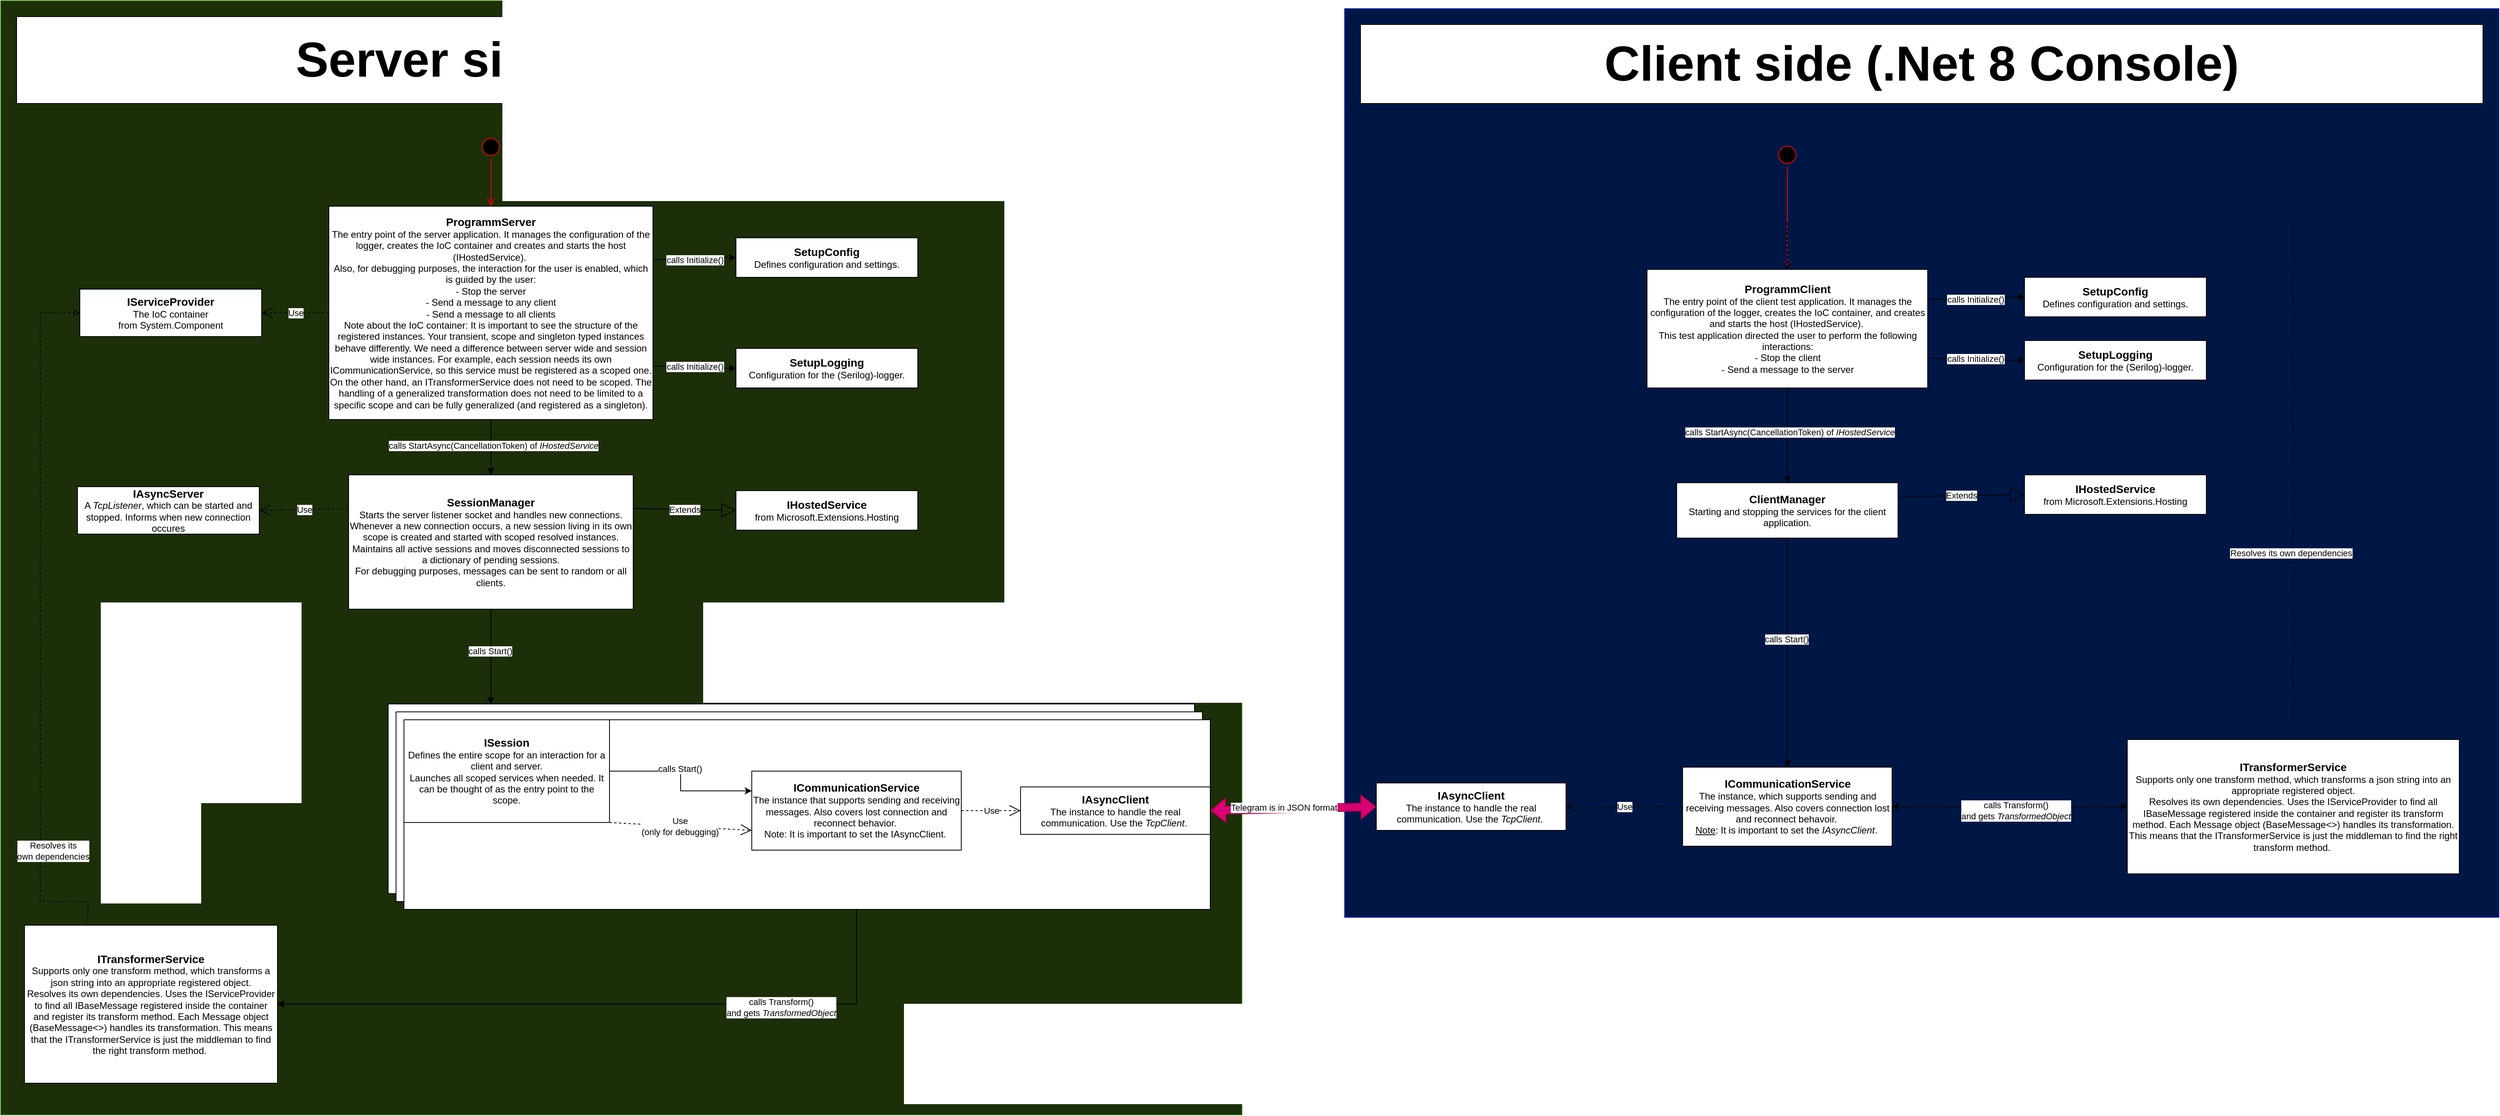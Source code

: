 <mxfile version="23.1.5" type="device">
  <diagram name="Seite-1" id="-Cqx07sXX7hBJCMXHcKV">
    <mxGraphModel dx="3434" dy="2776" grid="1" gridSize="10" guides="1" tooltips="1" connect="1" arrows="1" fold="1" page="1" pageScale="1" pageWidth="827" pageHeight="1169" math="0" shadow="0">
      <root>
        <mxCell id="0" />
        <mxCell id="1" parent="0" />
        <mxCell id="NYHA1kSJsDq-rbWYVhYH-122" value="" style="group" parent="1" vertex="1" connectable="0">
          <mxGeometry x="-760" y="-770" width="1570" height="1410" as="geometry" />
        </mxCell>
        <mxCell id="NYHA1kSJsDq-rbWYVhYH-35" value="" style="rounded=0;whiteSpace=wrap;html=1;fillColor=#1c2f09;fontColor=#ffffff;strokeColor=#2D7600;" parent="NYHA1kSJsDq-rbWYVhYH-122" vertex="1">
          <mxGeometry width="1570" height="1410" as="geometry" />
        </mxCell>
        <mxCell id="NYHA1kSJsDq-rbWYVhYH-1" value="&lt;font style=&quot;font-size: 14px;&quot;&gt;&lt;b&gt;ProgrammServer&lt;/b&gt;&lt;/font&gt;&lt;br&gt;&lt;div&gt;The entry point of the server application. It manages the configuration of the logger, creates the IoC container and creates and starts the host (IHostedService).&amp;nbsp;&lt;/div&gt;&lt;div&gt;Also, for debugging purposes, the interaction for the user is enabled, which is guided by the user:&lt;/div&gt;&lt;div&gt;- Stop the server&lt;/div&gt;&lt;div&gt;- Send a message to any client&lt;/div&gt;&lt;div&gt;- Send a message to all clients&lt;/div&gt;&lt;div&gt;Note about the IoC container: It is important to see the structure of the registered instances. Your transient, scope and singleton typed instances behave differently. We need a difference between server wide and session wide instances. For example, each session needs its own ICommunicationService, so this service must be registered as a scoped one. On the other hand, an ITransformerService does not need to be scoped. The handling of a generalized transformation does not need to be limited to a specific scope and can be fully generalized (and registered as a singleton).&lt;/div&gt;" style="rounded=0;whiteSpace=wrap;html=1;" parent="NYHA1kSJsDq-rbWYVhYH-122" vertex="1">
          <mxGeometry x="415" y="260" width="410" height="270" as="geometry" />
        </mxCell>
        <mxCell id="NYHA1kSJsDq-rbWYVhYH-3" value="&lt;font style=&quot;font-size: 14px;&quot;&gt;&lt;b&gt;SessionManager&lt;/b&gt;&lt;/font&gt;&lt;div&gt;&lt;div&gt;Starts the server listener socket and handles new connections. Whenever a new connection occurs, a new session living in its own scope is created and started with scoped resolved instances.&lt;/div&gt;&lt;div&gt;Maintains all active sessions and moves disconnected sessions to a dictionary of pending sessions.&lt;/div&gt;&lt;div&gt;For debugging purposes, messages can be sent to random or all clients.&lt;/div&gt;&lt;/div&gt;" style="rounded=0;whiteSpace=wrap;html=1;" parent="NYHA1kSJsDq-rbWYVhYH-122" vertex="1">
          <mxGeometry x="440" y="600" width="360" height="170" as="geometry" />
        </mxCell>
        <mxCell id="NYHA1kSJsDq-rbWYVhYH-13" style="edgeStyle=orthogonalEdgeStyle;rounded=0;orthogonalLoop=1;jettySize=auto;html=1;exitX=0.5;exitY=1;exitDx=0;exitDy=0;entryX=0.5;entryY=0;entryDx=0;entryDy=0;" parent="NYHA1kSJsDq-rbWYVhYH-122" source="NYHA1kSJsDq-rbWYVhYH-1" target="NYHA1kSJsDq-rbWYVhYH-3" edge="1">
          <mxGeometry relative="1" as="geometry" />
        </mxCell>
        <mxCell id="NYHA1kSJsDq-rbWYVhYH-14" value="calls StartAsync(CancellationToken) of &lt;i&gt;IHostedService&lt;/i&gt;" style="edgeLabel;html=1;align=center;verticalAlign=middle;resizable=0;points=[];" parent="NYHA1kSJsDq-rbWYVhYH-13" vertex="1" connectable="0">
          <mxGeometry x="-0.064" y="3" relative="1" as="geometry">
            <mxPoint as="offset" />
          </mxGeometry>
        </mxCell>
        <mxCell id="NYHA1kSJsDq-rbWYVhYH-5" value="&lt;font style=&quot;font-size: 14px;&quot;&gt;&lt;b&gt;SetupLogging&lt;/b&gt;&lt;/font&gt;&lt;br&gt;Configuration for the (Serilog)-logger." style="rounded=0;whiteSpace=wrap;html=1;" parent="NYHA1kSJsDq-rbWYVhYH-122" vertex="1">
          <mxGeometry x="930" y="440" width="230" height="50" as="geometry" />
        </mxCell>
        <mxCell id="NYHA1kSJsDq-rbWYVhYH-8" style="edgeStyle=orthogonalEdgeStyle;rounded=0;orthogonalLoop=1;jettySize=auto;html=1;exitX=1;exitY=0.75;exitDx=0;exitDy=0;entryX=0;entryY=0.5;entryDx=0;entryDy=0;" parent="NYHA1kSJsDq-rbWYVhYH-122" source="NYHA1kSJsDq-rbWYVhYH-1" target="NYHA1kSJsDq-rbWYVhYH-5" edge="1">
          <mxGeometry relative="1" as="geometry" />
        </mxCell>
        <mxCell id="NYHA1kSJsDq-rbWYVhYH-9" value="calls Initialize()" style="edgeLabel;html=1;align=center;verticalAlign=middle;resizable=0;points=[];" parent="NYHA1kSJsDq-rbWYVhYH-8" vertex="1" connectable="0">
          <mxGeometry x="-0.2" relative="1" as="geometry">
            <mxPoint x="10" as="offset" />
          </mxGeometry>
        </mxCell>
        <mxCell id="NYHA1kSJsDq-rbWYVhYH-6" value="&lt;font style=&quot;font-size: 14px;&quot;&gt;&lt;b&gt;SetupConfig&lt;/b&gt;&lt;/font&gt;&lt;br&gt;Defines configuration and settings." style="rounded=0;whiteSpace=wrap;html=1;" parent="NYHA1kSJsDq-rbWYVhYH-122" vertex="1">
          <mxGeometry x="930" y="300" width="230" height="50" as="geometry" />
        </mxCell>
        <mxCell id="NYHA1kSJsDq-rbWYVhYH-7" style="edgeStyle=orthogonalEdgeStyle;rounded=0;orthogonalLoop=1;jettySize=auto;html=1;exitX=1;exitY=0.25;exitDx=0;exitDy=0;entryX=0;entryY=0.5;entryDx=0;entryDy=0;" parent="NYHA1kSJsDq-rbWYVhYH-122" source="NYHA1kSJsDq-rbWYVhYH-1" target="NYHA1kSJsDq-rbWYVhYH-6" edge="1">
          <mxGeometry relative="1" as="geometry" />
        </mxCell>
        <mxCell id="NYHA1kSJsDq-rbWYVhYH-12" value="calls Initialize()" style="edgeLabel;html=1;align=center;verticalAlign=middle;resizable=0;points=[];" parent="NYHA1kSJsDq-rbWYVhYH-7" vertex="1" connectable="0">
          <mxGeometry x="-0.216" y="1" relative="1" as="geometry">
            <mxPoint x="11" y="1" as="offset" />
          </mxGeometry>
        </mxCell>
        <mxCell id="NYHA1kSJsDq-rbWYVhYH-15" value="&lt;font style=&quot;font-size: 14px;&quot;&gt;&lt;b&gt;IHostedService&lt;/b&gt;&lt;/font&gt;&lt;div&gt;from&amp;nbsp;Microsoft.Extensions.Hosting&lt;/div&gt;" style="rounded=0;whiteSpace=wrap;html=1;" parent="NYHA1kSJsDq-rbWYVhYH-122" vertex="1">
          <mxGeometry x="930" y="620" width="230" height="50" as="geometry" />
        </mxCell>
        <mxCell id="NYHA1kSJsDq-rbWYVhYH-16" value="Extends" style="endArrow=block;endSize=16;endFill=0;html=1;rounded=0;entryX=0;entryY=0.5;entryDx=0;entryDy=0;exitX=1;exitY=0.25;exitDx=0;exitDy=0;" parent="NYHA1kSJsDq-rbWYVhYH-122" source="NYHA1kSJsDq-rbWYVhYH-3" target="NYHA1kSJsDq-rbWYVhYH-15" edge="1">
          <mxGeometry width="160" relative="1" as="geometry">
            <mxPoint x="650" y="740" as="sourcePoint" />
            <mxPoint x="810" y="740" as="targetPoint" />
          </mxGeometry>
        </mxCell>
        <mxCell id="NYHA1kSJsDq-rbWYVhYH-17" value="" style="ellipse;html=1;shape=startState;fillColor=#000000;strokeColor=#ff0000;" parent="NYHA1kSJsDq-rbWYVhYH-122" vertex="1">
          <mxGeometry x="605" y="170" width="30" height="30" as="geometry" />
        </mxCell>
        <mxCell id="NYHA1kSJsDq-rbWYVhYH-18" value="" style="edgeStyle=orthogonalEdgeStyle;html=1;verticalAlign=bottom;endArrow=open;endSize=8;strokeColor=#ff0000;rounded=0;entryX=0.5;entryY=0;entryDx=0;entryDy=0;" parent="NYHA1kSJsDq-rbWYVhYH-122" source="NYHA1kSJsDq-rbWYVhYH-17" target="NYHA1kSJsDq-rbWYVhYH-1" edge="1">
          <mxGeometry relative="1" as="geometry">
            <mxPoint x="625" y="260" as="targetPoint" />
          </mxGeometry>
        </mxCell>
        <mxCell id="NYHA1kSJsDq-rbWYVhYH-19" value="&lt;span style=&quot;background-color: initial;&quot;&gt;&lt;span style=&quot;font-size: 14px;&quot;&gt;&lt;b&gt;IAsyncServer&lt;br&gt;&lt;/b&gt;&lt;/span&gt;A &lt;i&gt;TcpListener&lt;/i&gt;, which can be started and stopped. Informs when new connection occures&lt;/span&gt;" style="rounded=0;whiteSpace=wrap;html=1;" parent="NYHA1kSJsDq-rbWYVhYH-122" vertex="1">
          <mxGeometry x="97" y="615" width="230" height="60" as="geometry" />
        </mxCell>
        <mxCell id="NYHA1kSJsDq-rbWYVhYH-20" value="Use" style="endArrow=open;endSize=12;dashed=1;html=1;rounded=0;entryX=1;entryY=0.5;entryDx=0;entryDy=0;exitX=0;exitY=0.25;exitDx=0;exitDy=0;" parent="NYHA1kSJsDq-rbWYVhYH-122" source="NYHA1kSJsDq-rbWYVhYH-3" target="NYHA1kSJsDq-rbWYVhYH-19" edge="1">
          <mxGeometry width="160" relative="1" as="geometry">
            <mxPoint x="540" y="750" as="sourcePoint" />
            <mxPoint x="700" y="750" as="targetPoint" />
          </mxGeometry>
        </mxCell>
        <mxCell id="NYHA1kSJsDq-rbWYVhYH-22" style="edgeStyle=orthogonalEdgeStyle;rounded=0;orthogonalLoop=1;jettySize=auto;html=1;exitX=0.5;exitY=1;exitDx=0;exitDy=0;entryX=0.5;entryY=0;entryDx=0;entryDy=0;" parent="NYHA1kSJsDq-rbWYVhYH-122" source="NYHA1kSJsDq-rbWYVhYH-3" edge="1">
          <mxGeometry relative="1" as="geometry">
            <mxPoint x="620" y="890" as="targetPoint" />
          </mxGeometry>
        </mxCell>
        <mxCell id="NYHA1kSJsDq-rbWYVhYH-23" value="calls Start()" style="edgeLabel;html=1;align=center;verticalAlign=middle;resizable=0;points=[];" parent="NYHA1kSJsDq-rbWYVhYH-22" vertex="1" connectable="0">
          <mxGeometry x="-0.121" y="-1" relative="1" as="geometry">
            <mxPoint as="offset" />
          </mxGeometry>
        </mxCell>
        <mxCell id="NYHA1kSJsDq-rbWYVhYH-36" value="&lt;font style=&quot;font-size: 62px;&quot;&gt;&lt;b&gt;Server side (.Net 8 Console)&lt;/b&gt;&lt;/font&gt;" style="rounded=0;whiteSpace=wrap;html=1;" parent="NYHA1kSJsDq-rbWYVhYH-122" vertex="1">
          <mxGeometry x="20" y="20" width="1530" height="110" as="geometry" />
        </mxCell>
        <mxCell id="NYHA1kSJsDq-rbWYVhYH-76" value="&lt;font style=&quot;font-size: 14px;&quot;&gt;&lt;b&gt;ITransformerService&lt;/b&gt;&lt;/font&gt;&lt;div&gt;&lt;div&gt;Supports only one transform method, which transforms a json string into an appropriate registered object.&lt;/div&gt;&lt;div&gt;Resolves its own dependencies. Uses the IServiceProvider to find all IBaseMessage registered inside the container and register its transform method. Each Message object (BaseMessage&amp;lt;&amp;gt;) handles its transformation. This means that the ITransformerService is just the middleman to find the right transform method.&amp;nbsp;&lt;/div&gt;&lt;/div&gt;" style="rounded=0;whiteSpace=wrap;html=1;" parent="NYHA1kSJsDq-rbWYVhYH-122" vertex="1">
          <mxGeometry x="30" y="1170" width="320" height="200" as="geometry" />
        </mxCell>
        <mxCell id="NYHA1kSJsDq-rbWYVhYH-79" style="edgeStyle=orthogonalEdgeStyle;rounded=0;orthogonalLoop=1;jettySize=auto;html=1;exitX=0.5;exitY=1;exitDx=0;exitDy=0;entryX=1;entryY=0.5;entryDx=0;entryDy=0;startArrow=classic;startFill=1;" parent="NYHA1kSJsDq-rbWYVhYH-122" source="NYHA1kSJsDq-rbWYVhYH-114" target="NYHA1kSJsDq-rbWYVhYH-76" edge="1">
          <mxGeometry relative="1" as="geometry" />
        </mxCell>
        <mxCell id="NYHA1kSJsDq-rbWYVhYH-80" value="calls Transform()&lt;br&gt;and gets &lt;i&gt;TransformedObject&lt;/i&gt;" style="edgeLabel;html=1;align=center;verticalAlign=middle;resizable=0;points=[];" parent="NYHA1kSJsDq-rbWYVhYH-79" vertex="1" connectable="0">
          <mxGeometry x="-0.372" y="4" relative="1" as="geometry">
            <mxPoint as="offset" />
          </mxGeometry>
        </mxCell>
        <mxCell id="NYHA1kSJsDq-rbWYVhYH-81" value="&lt;span style=&quot;background-color: initial;&quot;&gt;&lt;span style=&quot;font-size: 14px;&quot;&gt;&lt;b&gt;IServiceProvider&lt;br&gt;&lt;/b&gt;&lt;/span&gt;The IoC container&lt;br&gt;from System.Component&lt;br&gt;&lt;/span&gt;" style="rounded=0;whiteSpace=wrap;html=1;" parent="NYHA1kSJsDq-rbWYVhYH-122" vertex="1">
          <mxGeometry x="100" y="365" width="230" height="60" as="geometry" />
        </mxCell>
        <mxCell id="NYHA1kSJsDq-rbWYVhYH-83" style="edgeStyle=orthogonalEdgeStyle;rounded=0;orthogonalLoop=1;jettySize=auto;html=1;entryX=0;entryY=0.5;entryDx=0;entryDy=0;dashed=1;endArrow=open;endFill=0;exitX=0.25;exitY=0;exitDx=0;exitDy=0;" parent="NYHA1kSJsDq-rbWYVhYH-122" source="NYHA1kSJsDq-rbWYVhYH-76" target="NYHA1kSJsDq-rbWYVhYH-81" edge="1">
          <mxGeometry relative="1" as="geometry">
            <mxPoint x="-70" y="1140" as="sourcePoint" />
            <mxPoint x="-80" y="400" as="targetPoint" />
            <Array as="points">
              <mxPoint x="110" y="1140" />
              <mxPoint x="50" y="1140" />
              <mxPoint x="50" y="395" />
            </Array>
          </mxGeometry>
        </mxCell>
        <mxCell id="NYHA1kSJsDq-rbWYVhYH-84" value="Resolves its &lt;br&gt;own dependencies" style="edgeLabel;html=1;align=center;verticalAlign=middle;resizable=0;points=[];" parent="NYHA1kSJsDq-rbWYVhYH-83" vertex="1" connectable="0">
          <mxGeometry x="-0.652" y="3" relative="1" as="geometry">
            <mxPoint x="19" as="offset" />
          </mxGeometry>
        </mxCell>
        <mxCell id="NYHA1kSJsDq-rbWYVhYH-82" value="Use" style="endArrow=open;endSize=12;dashed=1;html=1;rounded=0;entryX=1;entryY=0.5;entryDx=0;entryDy=0;exitX=0;exitY=0.5;exitDx=0;exitDy=0;" parent="NYHA1kSJsDq-rbWYVhYH-122" source="NYHA1kSJsDq-rbWYVhYH-1" target="NYHA1kSJsDq-rbWYVhYH-81" edge="1">
          <mxGeometry width="160" relative="1" as="geometry">
            <mxPoint x="450" y="655" as="sourcePoint" />
            <mxPoint x="340" y="655" as="targetPoint" />
          </mxGeometry>
        </mxCell>
        <mxCell id="NYHA1kSJsDq-rbWYVhYH-121" value="" style="group" parent="NYHA1kSJsDq-rbWYVhYH-122" vertex="1" connectable="0">
          <mxGeometry x="490" y="890" width="1040" height="260" as="geometry" />
        </mxCell>
        <mxCell id="NYHA1kSJsDq-rbWYVhYH-102" value="" style="group" parent="NYHA1kSJsDq-rbWYVhYH-121" vertex="1" connectable="0">
          <mxGeometry width="1020" height="240" as="geometry" />
        </mxCell>
        <mxCell id="NYHA1kSJsDq-rbWYVhYH-101" value="" style="rounded=0;whiteSpace=wrap;html=1;" parent="NYHA1kSJsDq-rbWYVhYH-102" vertex="1">
          <mxGeometry width="1020" height="240" as="geometry" />
        </mxCell>
        <mxCell id="NYHA1kSJsDq-rbWYVhYH-68" value="&lt;font style=&quot;font-size: 14px;&quot;&gt;&lt;b&gt;ICommunicationService&lt;/b&gt;&lt;/font&gt;&lt;div&gt;The instance, which supports sending and receiving messages. Also covers connection lost and reconnect behavoir.&amp;nbsp;&lt;br&gt;&lt;u&gt;Note&lt;/u&gt;: It is important to set the &lt;i&gt;IAsyncClient&lt;/i&gt;.&amp;nbsp;&lt;/div&gt;" style="rounded=0;whiteSpace=wrap;html=1;" parent="NYHA1kSJsDq-rbWYVhYH-102" vertex="1">
          <mxGeometry x="440" y="65" width="265" height="100" as="geometry" />
        </mxCell>
        <mxCell id="NYHA1kSJsDq-rbWYVhYH-72" style="edgeStyle=orthogonalEdgeStyle;rounded=0;orthogonalLoop=1;jettySize=auto;html=1;exitX=1;exitY=0.5;exitDx=0;exitDy=0;entryX=0;entryY=0.25;entryDx=0;entryDy=0;" parent="NYHA1kSJsDq-rbWYVhYH-102" target="NYHA1kSJsDq-rbWYVhYH-68" edge="1">
          <mxGeometry relative="1" as="geometry">
            <mxPoint x="260" y="65" as="sourcePoint" />
          </mxGeometry>
        </mxCell>
        <mxCell id="NYHA1kSJsDq-rbWYVhYH-73" value="calls Start()" style="edgeLabel;html=1;align=center;verticalAlign=middle;resizable=0;points=[];" parent="NYHA1kSJsDq-rbWYVhYH-72" vertex="1" connectable="0">
          <mxGeometry x="-0.13" y="-2" relative="1" as="geometry">
            <mxPoint y="-5" as="offset" />
          </mxGeometry>
        </mxCell>
        <mxCell id="NYHA1kSJsDq-rbWYVhYH-74" value="Use &lt;br&gt;(only for debugging)" style="endArrow=open;endSize=12;dashed=1;html=1;rounded=0;exitX=1;exitY=1;exitDx=0;exitDy=0;entryX=0;entryY=0.75;entryDx=0;entryDy=0;" parent="NYHA1kSJsDq-rbWYVhYH-102" target="NYHA1kSJsDq-rbWYVhYH-68" edge="1">
          <mxGeometry x="-0.006" width="160" relative="1" as="geometry">
            <mxPoint x="260" y="130" as="sourcePoint" />
            <mxPoint x="530" y="70" as="targetPoint" />
            <mxPoint as="offset" />
          </mxGeometry>
        </mxCell>
        <mxCell id="NYHA1kSJsDq-rbWYVhYH-85" value="&lt;font style=&quot;font-size: 14px;&quot;&gt;&lt;b&gt;IAsyncClient&lt;/b&gt;&lt;/font&gt;&lt;div&gt;The instance to handle the real communication. Use the &lt;i&gt;TcpClient&lt;/i&gt;.&amp;nbsp;&lt;/div&gt;" style="rounded=0;whiteSpace=wrap;html=1;" parent="NYHA1kSJsDq-rbWYVhYH-102" vertex="1">
          <mxGeometry x="780" y="85" width="240" height="60" as="geometry" />
        </mxCell>
        <mxCell id="NYHA1kSJsDq-rbWYVhYH-86" value="Use" style="endArrow=open;endSize=12;dashed=1;html=1;rounded=0;entryX=0;entryY=0.5;entryDx=0;entryDy=0;exitX=1;exitY=0.5;exitDx=0;exitDy=0;" parent="NYHA1kSJsDq-rbWYVhYH-102" source="NYHA1kSJsDq-rbWYVhYH-68" target="NYHA1kSJsDq-rbWYVhYH-85" edge="1">
          <mxGeometry width="160" relative="1" as="geometry">
            <mxPoint x="570" y="170" as="sourcePoint" />
            <mxPoint x="730" y="170" as="targetPoint" />
          </mxGeometry>
        </mxCell>
        <mxCell id="NYHA1kSJsDq-rbWYVhYH-103" value="" style="group" parent="NYHA1kSJsDq-rbWYVhYH-121" vertex="1" connectable="0">
          <mxGeometry x="10" y="10" width="1020" height="240" as="geometry" />
        </mxCell>
        <mxCell id="NYHA1kSJsDq-rbWYVhYH-104" value="" style="rounded=0;whiteSpace=wrap;html=1;" parent="NYHA1kSJsDq-rbWYVhYH-103" vertex="1">
          <mxGeometry width="1020" height="240" as="geometry" />
        </mxCell>
        <mxCell id="NYHA1kSJsDq-rbWYVhYH-105" value="&lt;font style=&quot;font-size: 14px;&quot;&gt;&lt;b&gt;ICommunicationService&lt;/b&gt;&lt;/font&gt;&lt;div&gt;The instance, which supports sending and receiving messages. Also covers connection lost and reconnect behavoir.&amp;nbsp;&lt;br&gt;&lt;u&gt;Note&lt;/u&gt;: It is important to set the &lt;i&gt;IAsyncClient&lt;/i&gt;.&amp;nbsp;&lt;/div&gt;" style="rounded=0;whiteSpace=wrap;html=1;" parent="NYHA1kSJsDq-rbWYVhYH-103" vertex="1">
          <mxGeometry x="440" y="65" width="265" height="100" as="geometry" />
        </mxCell>
        <mxCell id="NYHA1kSJsDq-rbWYVhYH-106" style="edgeStyle=orthogonalEdgeStyle;rounded=0;orthogonalLoop=1;jettySize=auto;html=1;exitX=1;exitY=0.5;exitDx=0;exitDy=0;entryX=0;entryY=0.25;entryDx=0;entryDy=0;" parent="NYHA1kSJsDq-rbWYVhYH-103" target="NYHA1kSJsDq-rbWYVhYH-105" edge="1">
          <mxGeometry relative="1" as="geometry">
            <mxPoint x="260" y="65" as="sourcePoint" />
          </mxGeometry>
        </mxCell>
        <mxCell id="NYHA1kSJsDq-rbWYVhYH-107" value="calls Start()" style="edgeLabel;html=1;align=center;verticalAlign=middle;resizable=0;points=[];" parent="NYHA1kSJsDq-rbWYVhYH-106" vertex="1" connectable="0">
          <mxGeometry x="-0.13" y="-2" relative="1" as="geometry">
            <mxPoint y="-5" as="offset" />
          </mxGeometry>
        </mxCell>
        <mxCell id="NYHA1kSJsDq-rbWYVhYH-108" value="Use &lt;br&gt;(only for debugging)" style="endArrow=open;endSize=12;dashed=1;html=1;rounded=0;exitX=1;exitY=1;exitDx=0;exitDy=0;entryX=0;entryY=0.75;entryDx=0;entryDy=0;" parent="NYHA1kSJsDq-rbWYVhYH-103" target="NYHA1kSJsDq-rbWYVhYH-105" edge="1">
          <mxGeometry x="-0.006" width="160" relative="1" as="geometry">
            <mxPoint x="260" y="130" as="sourcePoint" />
            <mxPoint x="530" y="70" as="targetPoint" />
            <mxPoint as="offset" />
          </mxGeometry>
        </mxCell>
        <mxCell id="NYHA1kSJsDq-rbWYVhYH-109" value="&lt;font style=&quot;font-size: 14px;&quot;&gt;&lt;b&gt;IAsyncClient&lt;/b&gt;&lt;/font&gt;&lt;div&gt;The instance to handle the real communication. Use the &lt;i&gt;TcpClient&lt;/i&gt;.&amp;nbsp;&lt;/div&gt;" style="rounded=0;whiteSpace=wrap;html=1;" parent="NYHA1kSJsDq-rbWYVhYH-103" vertex="1">
          <mxGeometry x="780" y="85" width="240" height="60" as="geometry" />
        </mxCell>
        <mxCell id="NYHA1kSJsDq-rbWYVhYH-110" value="Use" style="endArrow=open;endSize=12;dashed=1;html=1;rounded=0;entryX=0;entryY=0.5;entryDx=0;entryDy=0;exitX=1;exitY=0.5;exitDx=0;exitDy=0;" parent="NYHA1kSJsDq-rbWYVhYH-103" source="NYHA1kSJsDq-rbWYVhYH-105" target="NYHA1kSJsDq-rbWYVhYH-109" edge="1">
          <mxGeometry width="160" relative="1" as="geometry">
            <mxPoint x="570" y="170" as="sourcePoint" />
            <mxPoint x="730" y="170" as="targetPoint" />
          </mxGeometry>
        </mxCell>
        <mxCell id="NYHA1kSJsDq-rbWYVhYH-112" value="" style="group" parent="NYHA1kSJsDq-rbWYVhYH-121" vertex="1" connectable="0">
          <mxGeometry x="20" y="20" width="1020" height="240" as="geometry" />
        </mxCell>
        <mxCell id="NYHA1kSJsDq-rbWYVhYH-113" value="" style="rounded=0;whiteSpace=wrap;html=1;" parent="NYHA1kSJsDq-rbWYVhYH-112" vertex="1">
          <mxGeometry width="1020" height="240" as="geometry" />
        </mxCell>
        <mxCell id="NYHA1kSJsDq-rbWYVhYH-114" value="&lt;font style=&quot;font-size: 14px;&quot;&gt;&lt;b&gt;ICommunicationService&lt;/b&gt;&lt;/font&gt;&lt;div&gt;The instance that supports sending and receiving messages. Also covers lost connection and reconnect behavior.&amp;nbsp;&lt;/div&gt;&lt;div&gt;Note: It is important to set the IAsyncClient.&amp;nbsp;&lt;/div&gt;" style="rounded=0;whiteSpace=wrap;html=1;" parent="NYHA1kSJsDq-rbWYVhYH-112" vertex="1">
          <mxGeometry x="440" y="65" width="265" height="100" as="geometry" />
        </mxCell>
        <mxCell id="NYHA1kSJsDq-rbWYVhYH-115" style="edgeStyle=orthogonalEdgeStyle;rounded=0;orthogonalLoop=1;jettySize=auto;html=1;exitX=1;exitY=0.5;exitDx=0;exitDy=0;entryX=0;entryY=0.25;entryDx=0;entryDy=0;" parent="NYHA1kSJsDq-rbWYVhYH-112" source="NYHA1kSJsDq-rbWYVhYH-120" target="NYHA1kSJsDq-rbWYVhYH-114" edge="1">
          <mxGeometry relative="1" as="geometry" />
        </mxCell>
        <mxCell id="NYHA1kSJsDq-rbWYVhYH-116" value="calls Start()" style="edgeLabel;html=1;align=center;verticalAlign=middle;resizable=0;points=[];" parent="NYHA1kSJsDq-rbWYVhYH-115" vertex="1" connectable="0">
          <mxGeometry x="-0.13" y="-2" relative="1" as="geometry">
            <mxPoint y="-5" as="offset" />
          </mxGeometry>
        </mxCell>
        <mxCell id="NYHA1kSJsDq-rbWYVhYH-117" value="Use &lt;br&gt;(only for debugging)" style="endArrow=open;endSize=12;dashed=1;html=1;rounded=0;exitX=1;exitY=1;exitDx=0;exitDy=0;entryX=0;entryY=0.75;entryDx=0;entryDy=0;" parent="NYHA1kSJsDq-rbWYVhYH-112" source="NYHA1kSJsDq-rbWYVhYH-120" target="NYHA1kSJsDq-rbWYVhYH-114" edge="1">
          <mxGeometry x="-0.006" width="160" relative="1" as="geometry">
            <mxPoint x="370" y="70" as="sourcePoint" />
            <mxPoint x="530" y="70" as="targetPoint" />
            <mxPoint as="offset" />
          </mxGeometry>
        </mxCell>
        <mxCell id="NYHA1kSJsDq-rbWYVhYH-118" value="&lt;font style=&quot;font-size: 14px;&quot;&gt;&lt;b&gt;IAsyncClient&lt;/b&gt;&lt;/font&gt;&lt;div&gt;The instance to handle the real communication. Use the &lt;i&gt;TcpClient&lt;/i&gt;.&amp;nbsp;&lt;/div&gt;" style="rounded=0;whiteSpace=wrap;html=1;" parent="NYHA1kSJsDq-rbWYVhYH-112" vertex="1">
          <mxGeometry x="780" y="85" width="240" height="60" as="geometry" />
        </mxCell>
        <mxCell id="NYHA1kSJsDq-rbWYVhYH-119" value="Use" style="endArrow=open;endSize=12;dashed=1;html=1;rounded=0;entryX=0;entryY=0.5;entryDx=0;entryDy=0;exitX=1;exitY=0.5;exitDx=0;exitDy=0;" parent="NYHA1kSJsDq-rbWYVhYH-112" source="NYHA1kSJsDq-rbWYVhYH-114" target="NYHA1kSJsDq-rbWYVhYH-118" edge="1">
          <mxGeometry width="160" relative="1" as="geometry">
            <mxPoint x="570" y="170" as="sourcePoint" />
            <mxPoint x="730" y="170" as="targetPoint" />
          </mxGeometry>
        </mxCell>
        <mxCell id="NYHA1kSJsDq-rbWYVhYH-120" value="&lt;span style=&quot;background-color: initial;&quot;&gt;&lt;span style=&quot;font-size: 14px;&quot;&gt;&lt;b&gt;ISession&lt;br&gt;&lt;/b&gt;&lt;/span&gt;&lt;div&gt;Defines the entire scope for an interaction for a client and server.&lt;/div&gt;&lt;div&gt;Launches all scoped services when needed. It can be thought of as the entry point to the scope.&lt;/div&gt;&lt;/span&gt;" style="rounded=0;whiteSpace=wrap;html=1;" parent="NYHA1kSJsDq-rbWYVhYH-112" vertex="1">
          <mxGeometry width="260" height="130" as="geometry" />
        </mxCell>
        <mxCell id="NYHA1kSJsDq-rbWYVhYH-123" value="" style="group" parent="1" vertex="1" connectable="0">
          <mxGeometry x="940" y="-760" width="1460" height="1150" as="geometry" />
        </mxCell>
        <mxCell id="NYHA1kSJsDq-rbWYVhYH-39" value="" style="rounded=0;whiteSpace=wrap;html=1;fillColor=#001745;fontColor=#ffffff;strokeColor=#001DBC;" parent="NYHA1kSJsDq-rbWYVhYH-123" vertex="1">
          <mxGeometry width="1460" height="1150" as="geometry" />
        </mxCell>
        <mxCell id="NYHA1kSJsDq-rbWYVhYH-40" value="&lt;font style=&quot;font-size: 14px;&quot;&gt;&lt;b&gt;ProgrammClient&lt;/b&gt;&lt;/font&gt;&lt;br&gt;&lt;div&gt;The entry point of the client test application. It manages the configuration of the logger, creates the IoC container, and creates and starts the host (IHostedService).&amp;nbsp;&lt;/div&gt;&lt;div&gt;This test application directed the user to perform the following interactions:&lt;/div&gt;&lt;div&gt;- Stop the client&lt;/div&gt;&lt;div&gt;- Send a message to the server&lt;/div&gt;" style="rounded=0;whiteSpace=wrap;html=1;" parent="NYHA1kSJsDq-rbWYVhYH-123" vertex="1">
          <mxGeometry x="382.5" y="330" width="355" height="150" as="geometry" />
        </mxCell>
        <mxCell id="NYHA1kSJsDq-rbWYVhYH-41" value="&lt;font style=&quot;font-size: 14px;&quot;&gt;&lt;b&gt;ClientManager&lt;/b&gt;&lt;/font&gt;&lt;div&gt;Starting and stopping the services for the client application.&lt;/div&gt;" style="rounded=0;whiteSpace=wrap;html=1;" parent="NYHA1kSJsDq-rbWYVhYH-123" vertex="1">
          <mxGeometry x="420" y="600" width="280" height="70" as="geometry" />
        </mxCell>
        <mxCell id="NYHA1kSJsDq-rbWYVhYH-42" style="edgeStyle=orthogonalEdgeStyle;rounded=0;orthogonalLoop=1;jettySize=auto;html=1;exitX=0.5;exitY=1;exitDx=0;exitDy=0;entryX=0.5;entryY=0;entryDx=0;entryDy=0;" parent="NYHA1kSJsDq-rbWYVhYH-123" source="NYHA1kSJsDq-rbWYVhYH-40" target="NYHA1kSJsDq-rbWYVhYH-41" edge="1">
          <mxGeometry relative="1" as="geometry" />
        </mxCell>
        <mxCell id="NYHA1kSJsDq-rbWYVhYH-43" value="calls StartAsync(CancellationToken) of &lt;i&gt;IHostedService&lt;/i&gt;" style="edgeLabel;html=1;align=center;verticalAlign=middle;resizable=0;points=[];" parent="NYHA1kSJsDq-rbWYVhYH-42" vertex="1" connectable="0">
          <mxGeometry x="-0.064" y="3" relative="1" as="geometry">
            <mxPoint as="offset" />
          </mxGeometry>
        </mxCell>
        <mxCell id="NYHA1kSJsDq-rbWYVhYH-44" value="&lt;font style=&quot;font-size: 14px;&quot;&gt;&lt;b&gt;SetupLogging&lt;/b&gt;&lt;/font&gt;&lt;br&gt;Configuration for the (Serilog)-logger." style="rounded=0;whiteSpace=wrap;html=1;" parent="NYHA1kSJsDq-rbWYVhYH-123" vertex="1">
          <mxGeometry x="860" y="420" width="230" height="50" as="geometry" />
        </mxCell>
        <mxCell id="NYHA1kSJsDq-rbWYVhYH-45" style="edgeStyle=orthogonalEdgeStyle;rounded=0;orthogonalLoop=1;jettySize=auto;html=1;exitX=1;exitY=0.75;exitDx=0;exitDy=0;entryX=0;entryY=0.5;entryDx=0;entryDy=0;" parent="NYHA1kSJsDq-rbWYVhYH-123" source="NYHA1kSJsDq-rbWYVhYH-40" target="NYHA1kSJsDq-rbWYVhYH-44" edge="1">
          <mxGeometry relative="1" as="geometry" />
        </mxCell>
        <mxCell id="NYHA1kSJsDq-rbWYVhYH-46" value="calls Initialize()" style="edgeLabel;html=1;align=center;verticalAlign=middle;resizable=0;points=[];" parent="NYHA1kSJsDq-rbWYVhYH-45" vertex="1" connectable="0">
          <mxGeometry x="-0.2" relative="1" as="geometry">
            <mxPoint x="10" as="offset" />
          </mxGeometry>
        </mxCell>
        <mxCell id="NYHA1kSJsDq-rbWYVhYH-47" value="&lt;font style=&quot;font-size: 14px;&quot;&gt;&lt;b&gt;SetupConfig&lt;/b&gt;&lt;/font&gt;&lt;br&gt;Defines configuration and settings." style="rounded=0;whiteSpace=wrap;html=1;" parent="NYHA1kSJsDq-rbWYVhYH-123" vertex="1">
          <mxGeometry x="860" y="340" width="230" height="50" as="geometry" />
        </mxCell>
        <mxCell id="NYHA1kSJsDq-rbWYVhYH-48" style="edgeStyle=orthogonalEdgeStyle;rounded=0;orthogonalLoop=1;jettySize=auto;html=1;exitX=1;exitY=0.25;exitDx=0;exitDy=0;entryX=0;entryY=0.5;entryDx=0;entryDy=0;" parent="NYHA1kSJsDq-rbWYVhYH-123" source="NYHA1kSJsDq-rbWYVhYH-40" target="NYHA1kSJsDq-rbWYVhYH-47" edge="1">
          <mxGeometry relative="1" as="geometry" />
        </mxCell>
        <mxCell id="NYHA1kSJsDq-rbWYVhYH-49" value="calls Initialize()" style="edgeLabel;html=1;align=center;verticalAlign=middle;resizable=0;points=[];" parent="NYHA1kSJsDq-rbWYVhYH-48" vertex="1" connectable="0">
          <mxGeometry x="-0.216" y="1" relative="1" as="geometry">
            <mxPoint x="11" y="1" as="offset" />
          </mxGeometry>
        </mxCell>
        <mxCell id="NYHA1kSJsDq-rbWYVhYH-50" value="&lt;font style=&quot;font-size: 14px;&quot;&gt;&lt;b&gt;IHostedService&lt;/b&gt;&lt;/font&gt;&lt;div&gt;from&amp;nbsp;Microsoft.Extensions.Hosting&lt;/div&gt;" style="rounded=0;whiteSpace=wrap;html=1;" parent="NYHA1kSJsDq-rbWYVhYH-123" vertex="1">
          <mxGeometry x="860" y="590" width="230" height="50" as="geometry" />
        </mxCell>
        <mxCell id="NYHA1kSJsDq-rbWYVhYH-51" value="Extends" style="endArrow=block;endSize=16;endFill=0;html=1;rounded=0;entryX=0;entryY=0.5;entryDx=0;entryDy=0;exitX=1;exitY=0.25;exitDx=0;exitDy=0;" parent="NYHA1kSJsDq-rbWYVhYH-123" source="NYHA1kSJsDq-rbWYVhYH-41" target="NYHA1kSJsDq-rbWYVhYH-50" edge="1">
          <mxGeometry width="160" relative="1" as="geometry">
            <mxPoint x="590" y="740" as="sourcePoint" />
            <mxPoint x="750" y="740" as="targetPoint" />
          </mxGeometry>
        </mxCell>
        <mxCell id="NYHA1kSJsDq-rbWYVhYH-52" value="" style="ellipse;html=1;shape=startState;fillColor=#000000;strokeColor=#ff0000;" parent="NYHA1kSJsDq-rbWYVhYH-123" vertex="1">
          <mxGeometry x="545" y="170" width="30" height="30" as="geometry" />
        </mxCell>
        <mxCell id="NYHA1kSJsDq-rbWYVhYH-53" value="" style="edgeStyle=orthogonalEdgeStyle;html=1;verticalAlign=bottom;endArrow=open;endSize=8;strokeColor=#ff0000;rounded=0;entryX=0.5;entryY=0;entryDx=0;entryDy=0;" parent="NYHA1kSJsDq-rbWYVhYH-123" source="NYHA1kSJsDq-rbWYVhYH-52" target="NYHA1kSJsDq-rbWYVhYH-40" edge="1">
          <mxGeometry relative="1" as="geometry">
            <mxPoint x="565" y="260" as="targetPoint" />
          </mxGeometry>
        </mxCell>
        <mxCell id="NYHA1kSJsDq-rbWYVhYH-63" value="&lt;font style=&quot;font-size: 62px;&quot;&gt;&lt;b&gt;Client side (.Net 8 Console)&lt;/b&gt;&lt;/font&gt;" style="rounded=0;whiteSpace=wrap;html=1;" parent="NYHA1kSJsDq-rbWYVhYH-123" vertex="1">
          <mxGeometry x="20" y="20" width="1420" height="100" as="geometry" />
        </mxCell>
        <mxCell id="NYHA1kSJsDq-rbWYVhYH-66" value="" style="edgeStyle=orthogonalEdgeStyle;rounded=0;orthogonalLoop=1;jettySize=auto;html=1;exitX=0.5;exitY=1;exitDx=0;exitDy=0;entryX=0.5;entryY=0;entryDx=0;entryDy=0;" parent="NYHA1kSJsDq-rbWYVhYH-123" source="NYHA1kSJsDq-rbWYVhYH-41" target="NYHA1kSJsDq-rbWYVhYH-65" edge="1">
          <mxGeometry relative="1" as="geometry">
            <mxPoint x="560" y="1040" as="targetPoint" />
            <mxPoint x="560" y="670" as="sourcePoint" />
          </mxGeometry>
        </mxCell>
        <mxCell id="NYHA1kSJsDq-rbWYVhYH-67" value="calls Start()" style="edgeLabel;html=1;align=center;verticalAlign=middle;resizable=0;points=[];" parent="NYHA1kSJsDq-rbWYVhYH-66" vertex="1" connectable="0">
          <mxGeometry x="-0.121" y="-1" relative="1" as="geometry">
            <mxPoint as="offset" />
          </mxGeometry>
        </mxCell>
        <mxCell id="NYHA1kSJsDq-rbWYVhYH-65" value="&lt;font style=&quot;font-size: 14px;&quot;&gt;&lt;b&gt;ICommunicationService&lt;/b&gt;&lt;/font&gt;&lt;div&gt;The instance, which supports sending and receiving messages. Also covers connection lost and reconnect behavoir.&amp;nbsp;&lt;br&gt;&lt;u&gt;Note&lt;/u&gt;: It is important to set the &lt;i&gt;IAsyncClient&lt;/i&gt;.&amp;nbsp;&lt;/div&gt;" style="rounded=0;whiteSpace=wrap;html=1;" parent="NYHA1kSJsDq-rbWYVhYH-123" vertex="1">
          <mxGeometry x="427.5" y="960" width="265" height="100" as="geometry" />
        </mxCell>
        <mxCell id="NYHA1kSJsDq-rbWYVhYH-88" value="&lt;font style=&quot;font-size: 14px;&quot;&gt;&lt;b&gt;IAsyncClient&lt;/b&gt;&lt;/font&gt;&lt;div&gt;The instance to handle the real communication. Use the &lt;i&gt;TcpClient&lt;/i&gt;.&amp;nbsp;&lt;/div&gt;" style="rounded=0;whiteSpace=wrap;html=1;" parent="NYHA1kSJsDq-rbWYVhYH-123" vertex="1">
          <mxGeometry x="40" y="980" width="240" height="60" as="geometry" />
        </mxCell>
        <mxCell id="NYHA1kSJsDq-rbWYVhYH-89" value="Use" style="endArrow=open;endSize=12;dashed=1;html=1;rounded=0;exitX=0;exitY=0.5;exitDx=0;exitDy=0;entryX=1;entryY=0.5;entryDx=0;entryDy=0;" parent="NYHA1kSJsDq-rbWYVhYH-123" source="NYHA1kSJsDq-rbWYVhYH-65" target="NYHA1kSJsDq-rbWYVhYH-88" edge="1">
          <mxGeometry width="160" relative="1" as="geometry">
            <mxPoint x="-160" y="790" as="sourcePoint" />
            <mxPoint y="790" as="targetPoint" />
          </mxGeometry>
        </mxCell>
        <mxCell id="NYHA1kSJsDq-rbWYVhYH-93" value="&lt;font style=&quot;font-size: 14px;&quot;&gt;&lt;b&gt;ITransformerService&lt;/b&gt;&lt;/font&gt;&lt;div&gt;&lt;div&gt;Supports only one transform method, which transforms a json string into an appropriate registered object.&lt;/div&gt;&lt;div&gt;Resolves its own dependencies. Uses the IServiceProvider to find all IBaseMessage registered inside the container and register its transform method. Each Message object (BaseMessage&amp;lt;&amp;gt;) handles its transformation. This means that the ITransformerService is just the middleman to find the right transform method.&amp;nbsp;&lt;/div&gt;&lt;/div&gt;" style="rounded=0;whiteSpace=wrap;html=1;" parent="NYHA1kSJsDq-rbWYVhYH-123" vertex="1">
          <mxGeometry x="990" y="925" width="420" height="170" as="geometry" />
        </mxCell>
        <mxCell id="NYHA1kSJsDq-rbWYVhYH-94" style="edgeStyle=orthogonalEdgeStyle;rounded=0;orthogonalLoop=1;jettySize=auto;html=1;exitX=0;exitY=0.5;exitDx=0;exitDy=0;entryX=1;entryY=0.5;entryDx=0;entryDy=0;startArrow=classic;startFill=1;" parent="NYHA1kSJsDq-rbWYVhYH-123" source="NYHA1kSJsDq-rbWYVhYH-93" target="NYHA1kSJsDq-rbWYVhYH-65" edge="1">
          <mxGeometry relative="1" as="geometry">
            <mxPoint x="-927" y="1065" as="sourcePoint" />
            <mxPoint x="-1160" y="1275" as="targetPoint" />
          </mxGeometry>
        </mxCell>
        <mxCell id="NYHA1kSJsDq-rbWYVhYH-95" value="calls Transform()&lt;br&gt;and gets &lt;i&gt;TransformedObject&lt;/i&gt;" style="edgeLabel;html=1;align=center;verticalAlign=middle;resizable=0;points=[];" parent="NYHA1kSJsDq-rbWYVhYH-94" vertex="1" connectable="0">
          <mxGeometry x="-0.372" y="4" relative="1" as="geometry">
            <mxPoint x="-48" y="1" as="offset" />
          </mxGeometry>
        </mxCell>
        <mxCell id="NYHA1kSJsDq-rbWYVhYH-96" style="edgeStyle=orthogonalEdgeStyle;rounded=0;orthogonalLoop=1;jettySize=auto;html=1;exitX=0.5;exitY=0;exitDx=0;exitDy=0;entryX=0.5;entryY=0;entryDx=0;entryDy=0;dashed=1;endArrow=open;endFill=0;" parent="NYHA1kSJsDq-rbWYVhYH-123" source="NYHA1kSJsDq-rbWYVhYH-93" target="NYHA1kSJsDq-rbWYVhYH-40" edge="1">
          <mxGeometry relative="1" as="geometry">
            <mxPoint x="420" y="1360" as="sourcePoint" />
            <mxPoint x="110" y="490" as="targetPoint" />
            <Array as="points">
              <mxPoint x="1200" y="270" />
              <mxPoint x="560" y="270" />
            </Array>
          </mxGeometry>
        </mxCell>
        <mxCell id="NYHA1kSJsDq-rbWYVhYH-97" value="Resolves its own dependencies" style="edgeLabel;html=1;align=center;verticalAlign=middle;resizable=0;points=[];" parent="NYHA1kSJsDq-rbWYVhYH-96" vertex="1" connectable="0">
          <mxGeometry x="-0.652" y="3" relative="1" as="geometry">
            <mxPoint as="offset" />
          </mxGeometry>
        </mxCell>
        <mxCell id="NYHA1kSJsDq-rbWYVhYH-91" value="" style="shape=flexArrow;endArrow=classic;startArrow=classic;html=1;rounded=0;exitX=1;exitY=0.5;exitDx=0;exitDy=0;fillColor=#d80073;strokeColor=#A50040;entryX=0;entryY=0.5;entryDx=0;entryDy=0;" parent="1" source="NYHA1kSJsDq-rbWYVhYH-118" target="NYHA1kSJsDq-rbWYVhYH-88" edge="1">
          <mxGeometry width="100" height="100" relative="1" as="geometry">
            <mxPoint x="460" y="40" as="sourcePoint" />
            <mxPoint x="1190" y="310" as="targetPoint" />
          </mxGeometry>
        </mxCell>
        <mxCell id="NYHA1kSJsDq-rbWYVhYH-92" value="Telegram is in JSON format" style="edgeLabel;html=1;align=center;verticalAlign=middle;resizable=0;points=[];" parent="NYHA1kSJsDq-rbWYVhYH-91" vertex="1" connectable="0">
          <mxGeometry x="-0.117" y="-2" relative="1" as="geometry">
            <mxPoint y="-4" as="offset" />
          </mxGeometry>
        </mxCell>
      </root>
    </mxGraphModel>
  </diagram>
</mxfile>
